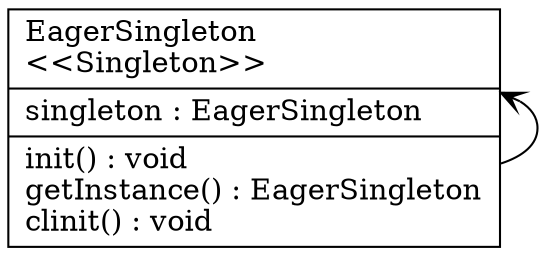 digraph G {

fontname = "Bitstream Vera Sans"
fontsize = 8
rankdir=BT

node [shape = "record" color = "#000000" fillcolor = "#0000ff" style=""]
ClassTEagerSingleton [label = "{EagerSingleton\l\<\<Singleton\>\>\l|singleton : EagerSingleton\l|init() : void\lgetInstance() : EagerSingleton\lclinit() : void\l}"]
edge [arrowhead = "vee" style = "solid" label = ""]
ClassTEagerSingleton -> ClassTEagerSingleton
}
